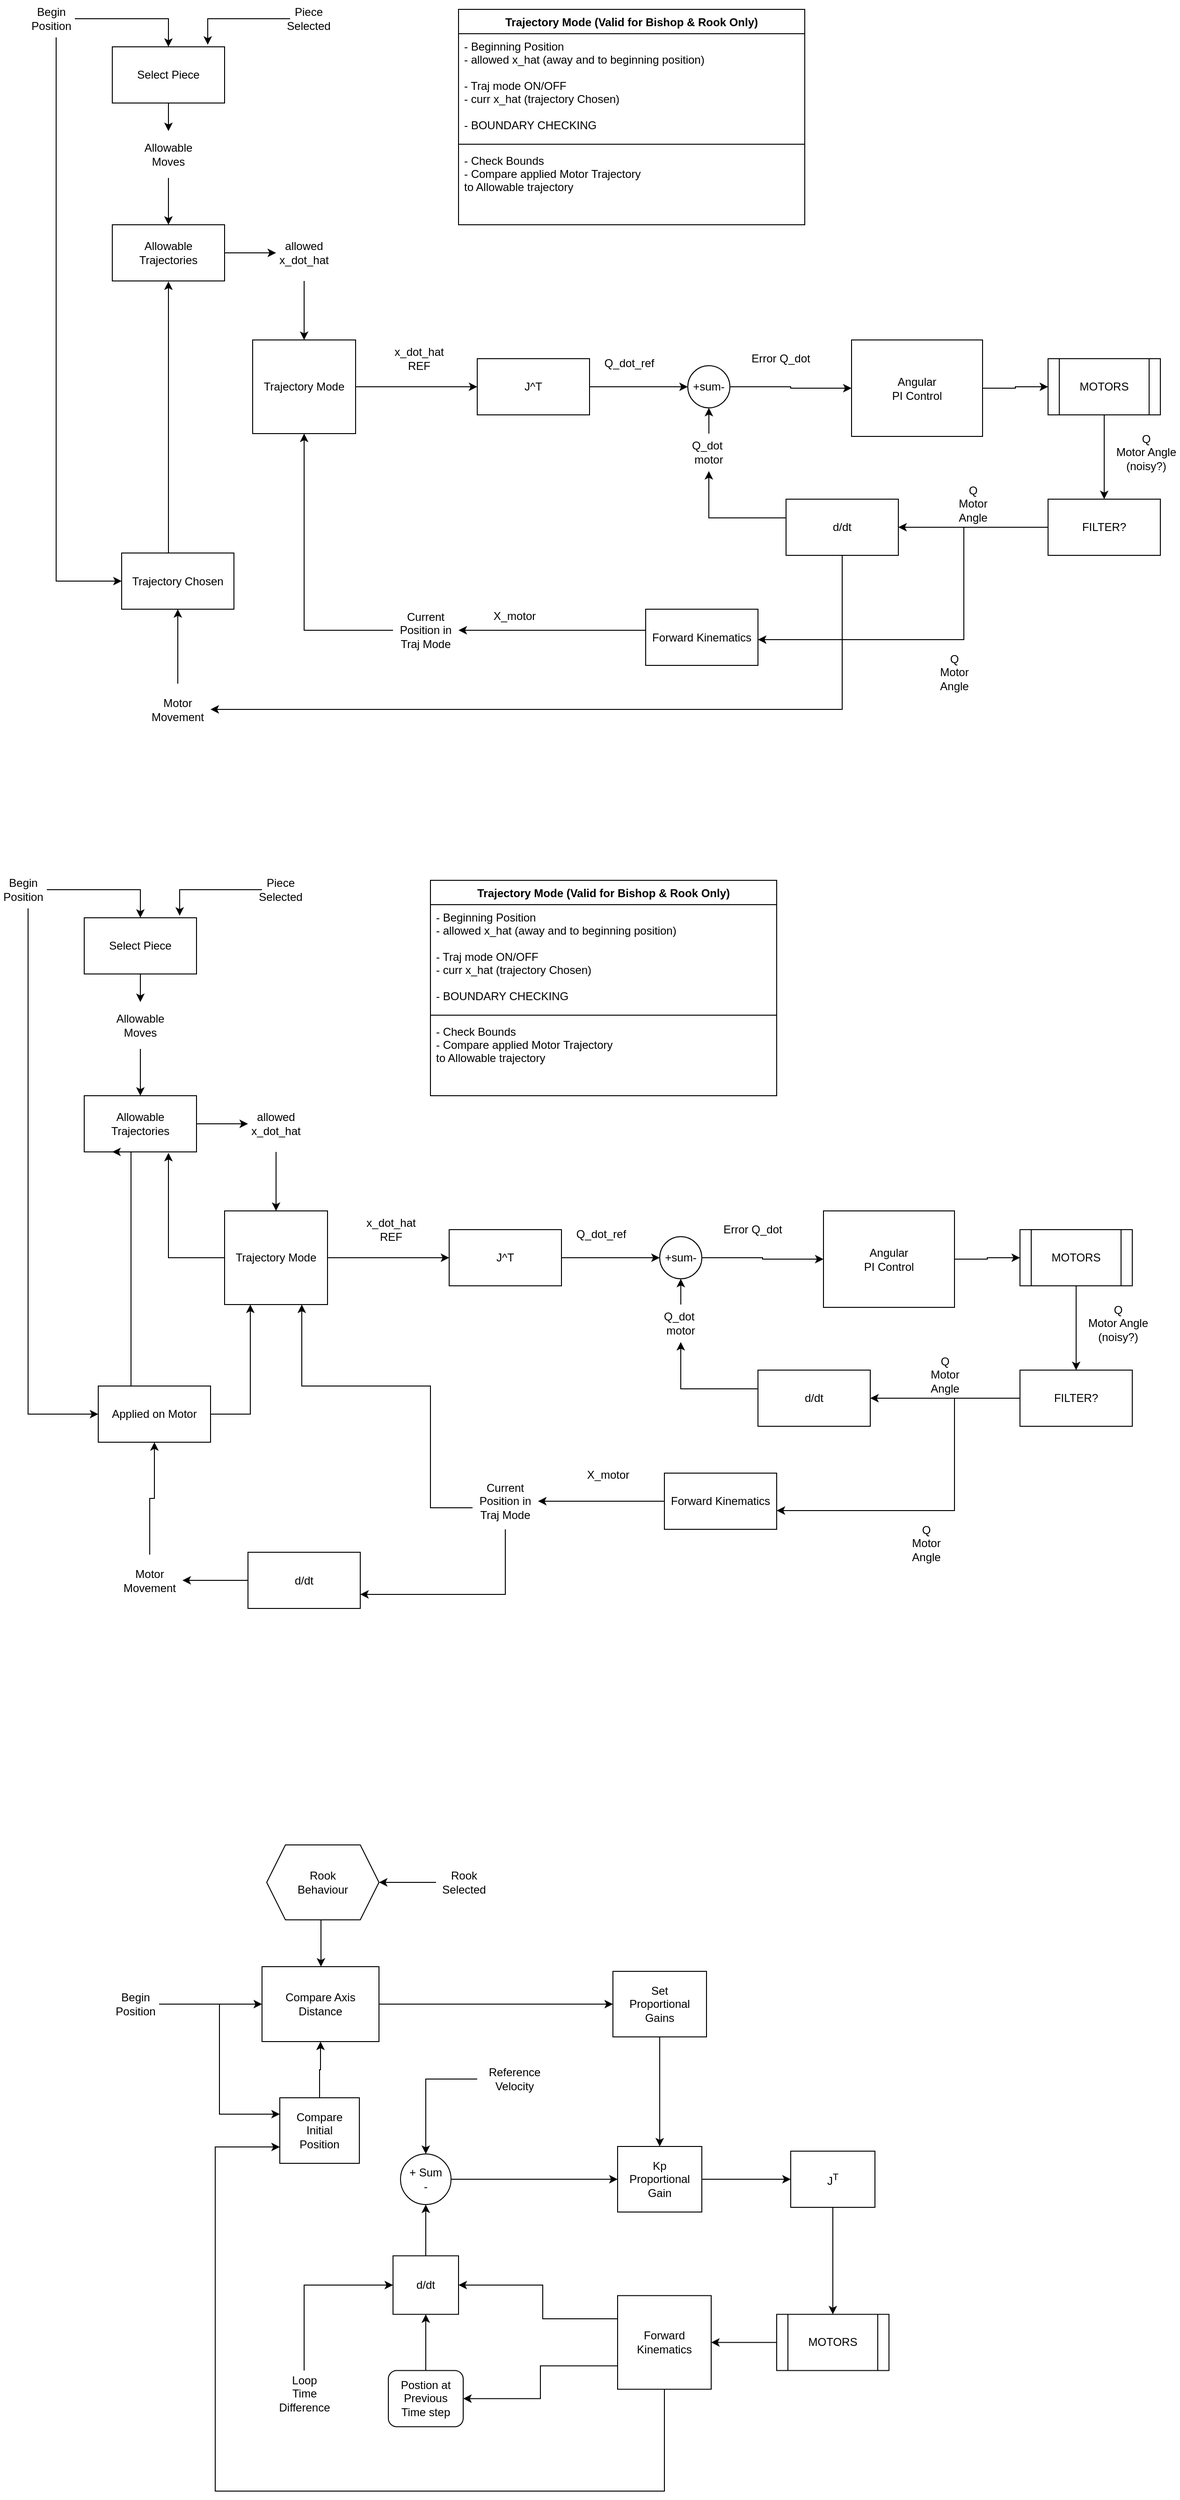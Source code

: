 <mxfile version="14.7.1" type="github">
  <diagram id="no_zvn_jt7BNAMizP92p" name="Page-1">
    <mxGraphModel dx="1588" dy="944" grid="1" gridSize="10" guides="1" tooltips="1" connect="1" arrows="1" fold="1" page="1" pageScale="1" pageWidth="827" pageHeight="1169" math="0" shadow="0">
      <root>
        <mxCell id="0" />
        <mxCell id="1" parent="0" />
        <mxCell id="gTRop01zv4GmD_jJxqDv-25" value="" style="edgeStyle=orthogonalEdgeStyle;rounded=0;orthogonalLoop=1;jettySize=auto;html=1;" parent="1" source="gTRop01zv4GmD_jJxqDv-1" target="gTRop01zv4GmD_jJxqDv-9" edge="1">
          <mxGeometry relative="1" as="geometry" />
        </mxCell>
        <mxCell id="gTRop01zv4GmD_jJxqDv-1" value="Select Piece" style="rounded=0;whiteSpace=wrap;html=1;" parent="1" vertex="1">
          <mxGeometry x="150" y="110" width="120" height="60" as="geometry" />
        </mxCell>
        <mxCell id="gTRop01zv4GmD_jJxqDv-3" value="" style="edgeStyle=orthogonalEdgeStyle;rounded=0;orthogonalLoop=1;jettySize=auto;html=1;" parent="1" source="gTRop01zv4GmD_jJxqDv-2" target="gTRop01zv4GmD_jJxqDv-1" edge="1">
          <mxGeometry relative="1" as="geometry" />
        </mxCell>
        <mxCell id="gTRop01zv4GmD_jJxqDv-81" value="" style="edgeStyle=orthogonalEdgeStyle;rounded=0;orthogonalLoop=1;jettySize=auto;html=1;entryX=0;entryY=0.5;entryDx=0;entryDy=0;" parent="1" source="gTRop01zv4GmD_jJxqDv-2" target="gTRop01zv4GmD_jJxqDv-33" edge="1">
          <mxGeometry relative="1" as="geometry">
            <mxPoint x="85" y="200" as="targetPoint" />
            <Array as="points">
              <mxPoint x="90" y="680" />
            </Array>
          </mxGeometry>
        </mxCell>
        <mxCell id="gTRop01zv4GmD_jJxqDv-2" value="Begin&lt;br&gt;Position" style="text;html=1;strokeColor=none;fillColor=none;align=center;verticalAlign=middle;whiteSpace=wrap;rounded=0;" parent="1" vertex="1">
          <mxGeometry x="60" y="60" width="50" height="40" as="geometry" />
        </mxCell>
        <mxCell id="gTRop01zv4GmD_jJxqDv-6" value="" style="edgeStyle=orthogonalEdgeStyle;rounded=0;orthogonalLoop=1;jettySize=auto;html=1;entryX=0.85;entryY=-0.037;entryDx=0;entryDy=0;entryPerimeter=0;" parent="1" source="gTRop01zv4GmD_jJxqDv-4" target="gTRop01zv4GmD_jJxqDv-1" edge="1">
          <mxGeometry relative="1" as="geometry">
            <mxPoint x="330" y="100" as="targetPoint" />
          </mxGeometry>
        </mxCell>
        <mxCell id="gTRop01zv4GmD_jJxqDv-4" value="Piece Selected" style="text;html=1;strokeColor=none;fillColor=none;align=center;verticalAlign=middle;whiteSpace=wrap;rounded=0;" parent="1" vertex="1">
          <mxGeometry x="340" y="70" width="40" height="20" as="geometry" />
        </mxCell>
        <mxCell id="gTRop01zv4GmD_jJxqDv-26" value="" style="edgeStyle=orthogonalEdgeStyle;rounded=0;orthogonalLoop=1;jettySize=auto;html=1;" parent="1" source="gTRop01zv4GmD_jJxqDv-9" target="gTRop01zv4GmD_jJxqDv-16" edge="1">
          <mxGeometry relative="1" as="geometry" />
        </mxCell>
        <mxCell id="gTRop01zv4GmD_jJxqDv-9" value="Allowable Moves" style="text;html=1;strokeColor=none;fillColor=none;align=center;verticalAlign=middle;whiteSpace=wrap;rounded=0;" parent="1" vertex="1">
          <mxGeometry x="180" y="200" width="60" height="50" as="geometry" />
        </mxCell>
        <mxCell id="gTRop01zv4GmD_jJxqDv-77" value="" style="edgeStyle=orthogonalEdgeStyle;rounded=0;orthogonalLoop=1;jettySize=auto;html=1;" parent="1" source="gTRop01zv4GmD_jJxqDv-16" target="gTRop01zv4GmD_jJxqDv-31" edge="1">
          <mxGeometry relative="1" as="geometry" />
        </mxCell>
        <mxCell id="gTRop01zv4GmD_jJxqDv-16" value="Allowable&lt;br&gt;Trajectories" style="rounded=0;whiteSpace=wrap;html=1;" parent="1" vertex="1">
          <mxGeometry x="150" y="300" width="120" height="60" as="geometry" />
        </mxCell>
        <mxCell id="gTRop01zv4GmD_jJxqDv-48" value="" style="edgeStyle=orthogonalEdgeStyle;rounded=0;orthogonalLoop=1;jettySize=auto;html=1;entryX=0;entryY=0.5;entryDx=0;entryDy=0;" parent="1" source="gTRop01zv4GmD_jJxqDv-20" target="gTRop01zv4GmD_jJxqDv-55" edge="1">
          <mxGeometry relative="1" as="geometry">
            <mxPoint x="760" y="473" as="targetPoint" />
          </mxGeometry>
        </mxCell>
        <mxCell id="gTRop01zv4GmD_jJxqDv-20" value="J^T" style="rounded=0;whiteSpace=wrap;html=1;" parent="1" vertex="1">
          <mxGeometry x="540" y="443" width="120" height="60" as="geometry" />
        </mxCell>
        <mxCell id="gTRop01zv4GmD_jJxqDv-45" value="" style="edgeStyle=orthogonalEdgeStyle;rounded=0;orthogonalLoop=1;jettySize=auto;html=1;" parent="1" source="gTRop01zv4GmD_jJxqDv-22" target="gTRop01zv4GmD_jJxqDv-20" edge="1">
          <mxGeometry relative="1" as="geometry" />
        </mxCell>
        <mxCell id="gTRop01zv4GmD_jJxqDv-22" value="Trajectory Mode" style="rounded=0;whiteSpace=wrap;html=1;" parent="1" vertex="1">
          <mxGeometry x="300" y="423" width="110" height="100" as="geometry" />
        </mxCell>
        <mxCell id="gTRop01zv4GmD_jJxqDv-78" value="" style="edgeStyle=orthogonalEdgeStyle;rounded=0;orthogonalLoop=1;jettySize=auto;html=1;entryX=0.5;entryY=0;entryDx=0;entryDy=0;" parent="1" source="gTRop01zv4GmD_jJxqDv-31" target="gTRop01zv4GmD_jJxqDv-22" edge="1">
          <mxGeometry relative="1" as="geometry">
            <mxPoint x="350" y="410" as="targetPoint" />
          </mxGeometry>
        </mxCell>
        <mxCell id="gTRop01zv4GmD_jJxqDv-31" value="allowed&lt;br&gt;x_dot_hat" style="text;html=1;strokeColor=none;fillColor=none;align=center;verticalAlign=middle;whiteSpace=wrap;rounded=0;" parent="1" vertex="1">
          <mxGeometry x="325" y="300" width="60" height="60" as="geometry" />
        </mxCell>
        <mxCell id="gTRop01zv4GmD_jJxqDv-79" value="" style="edgeStyle=orthogonalEdgeStyle;rounded=0;orthogonalLoop=1;jettySize=auto;html=1;entryX=0.25;entryY=1;entryDx=0;entryDy=0;" parent="1" source="gTRop01zv4GmD_jJxqDv-33" edge="1">
          <mxGeometry relative="1" as="geometry">
            <mxPoint x="210" y="360.5" as="targetPoint" />
            <Array as="points">
              <mxPoint x="210" y="470.5" />
              <mxPoint x="210" y="470.5" />
            </Array>
          </mxGeometry>
        </mxCell>
        <mxCell id="gTRop01zv4GmD_jJxqDv-33" value="Trajectory Chosen" style="rounded=0;whiteSpace=wrap;html=1;" parent="1" vertex="1">
          <mxGeometry x="160" y="650.5" width="120" height="60" as="geometry" />
        </mxCell>
        <mxCell id="gTRop01zv4GmD_jJxqDv-83" value="" style="edgeStyle=orthogonalEdgeStyle;rounded=0;orthogonalLoop=1;jettySize=auto;html=1;" parent="1" source="gTRop01zv4GmD_jJxqDv-34" target="gTRop01zv4GmD_jJxqDv-33" edge="1">
          <mxGeometry relative="1" as="geometry" />
        </mxCell>
        <mxCell id="gTRop01zv4GmD_jJxqDv-34" value="Motor Movement" style="text;html=1;strokeColor=none;fillColor=none;align=center;verticalAlign=middle;whiteSpace=wrap;rounded=0;" parent="1" vertex="1">
          <mxGeometry x="185" y="790" width="70" height="55" as="geometry" />
        </mxCell>
        <mxCell id="VHoZAzU2RzgKH1muCBWd-2" value="" style="edgeStyle=orthogonalEdgeStyle;rounded=0;orthogonalLoop=1;jettySize=auto;html=1;entryX=0.5;entryY=1;entryDx=0;entryDy=0;" parent="1" source="gTRop01zv4GmD_jJxqDv-42" target="gTRop01zv4GmD_jJxqDv-22" edge="1">
          <mxGeometry relative="1" as="geometry">
            <mxPoint x="335" y="673" as="targetPoint" />
          </mxGeometry>
        </mxCell>
        <mxCell id="gTRop01zv4GmD_jJxqDv-42" value="Current&lt;br&gt;Position in Traj Mode" style="text;html=1;strokeColor=none;fillColor=none;align=center;verticalAlign=middle;whiteSpace=wrap;rounded=0;" parent="1" vertex="1">
          <mxGeometry x="450" y="703" width="70" height="60" as="geometry" />
        </mxCell>
        <mxCell id="gTRop01zv4GmD_jJxqDv-46" value="x_dot_hat &lt;br&gt;REF" style="text;html=1;strokeColor=none;fillColor=none;align=center;verticalAlign=middle;whiteSpace=wrap;rounded=0;" parent="1" vertex="1">
          <mxGeometry x="450" y="423" width="56" height="40" as="geometry" />
        </mxCell>
        <mxCell id="gTRop01zv4GmD_jJxqDv-50" value="" style="edgeStyle=orthogonalEdgeStyle;rounded=0;orthogonalLoop=1;jettySize=auto;html=1;entryX=0.5;entryY=1;entryDx=0;entryDy=0;" parent="1" source="gTRop01zv4GmD_jJxqDv-49" target="gTRop01zv4GmD_jJxqDv-55" edge="1">
          <mxGeometry relative="1" as="geometry">
            <mxPoint x="790" y="473" as="targetPoint" />
          </mxGeometry>
        </mxCell>
        <mxCell id="gTRop01zv4GmD_jJxqDv-49" value="Q_dot&amp;nbsp;&lt;br&gt;motor" style="text;html=1;strokeColor=none;fillColor=none;align=center;verticalAlign=middle;whiteSpace=wrap;rounded=0;" parent="1" vertex="1">
          <mxGeometry x="761.25" y="523" width="52.5" height="40" as="geometry" />
        </mxCell>
        <mxCell id="gTRop01zv4GmD_jJxqDv-51" value="Q_dot_ref" style="text;html=1;strokeColor=none;fillColor=none;align=center;verticalAlign=middle;whiteSpace=wrap;rounded=0;" parent="1" vertex="1">
          <mxGeometry x="665" y="438" width="75" height="20" as="geometry" />
        </mxCell>
        <mxCell id="gTRop01zv4GmD_jJxqDv-57" value="" style="edgeStyle=orthogonalEdgeStyle;rounded=0;orthogonalLoop=1;jettySize=auto;html=1;" parent="1" source="gTRop01zv4GmD_jJxqDv-55" target="gTRop01zv4GmD_jJxqDv-56" edge="1">
          <mxGeometry relative="1" as="geometry" />
        </mxCell>
        <mxCell id="gTRop01zv4GmD_jJxqDv-55" value="&lt;span&gt;+sum-&lt;/span&gt;" style="ellipse;whiteSpace=wrap;html=1;aspect=fixed;" parent="1" vertex="1">
          <mxGeometry x="765" y="450.5" width="45" height="45" as="geometry" />
        </mxCell>
        <mxCell id="gTRop01zv4GmD_jJxqDv-59" value="" style="edgeStyle=orthogonalEdgeStyle;rounded=0;orthogonalLoop=1;jettySize=auto;html=1;" parent="1" source="gTRop01zv4GmD_jJxqDv-56" target="gTRop01zv4GmD_jJxqDv-58" edge="1">
          <mxGeometry relative="1" as="geometry" />
        </mxCell>
        <mxCell id="gTRop01zv4GmD_jJxqDv-56" value="Angular&lt;br&gt;PI Control" style="rounded=0;whiteSpace=wrap;html=1;" parent="1" vertex="1">
          <mxGeometry x="940" y="423" width="140" height="103" as="geometry" />
        </mxCell>
        <mxCell id="gTRop01zv4GmD_jJxqDv-61" value="" style="edgeStyle=orthogonalEdgeStyle;rounded=0;orthogonalLoop=1;jettySize=auto;html=1;" parent="1" source="gTRop01zv4GmD_jJxqDv-58" target="gTRop01zv4GmD_jJxqDv-60" edge="1">
          <mxGeometry relative="1" as="geometry" />
        </mxCell>
        <mxCell id="gTRop01zv4GmD_jJxqDv-58" value="MOTORS" style="shape=process;whiteSpace=wrap;html=1;backgroundOutline=1;" parent="1" vertex="1">
          <mxGeometry x="1150" y="443" width="120" height="60" as="geometry" />
        </mxCell>
        <mxCell id="gTRop01zv4GmD_jJxqDv-63" value="" style="edgeStyle=orthogonalEdgeStyle;rounded=0;orthogonalLoop=1;jettySize=auto;html=1;" parent="1" source="gTRop01zv4GmD_jJxqDv-60" target="gTRop01zv4GmD_jJxqDv-62" edge="1">
          <mxGeometry relative="1" as="geometry" />
        </mxCell>
        <mxCell id="gTRop01zv4GmD_jJxqDv-69" value="" style="edgeStyle=orthogonalEdgeStyle;rounded=0;orthogonalLoop=1;jettySize=auto;html=1;" parent="1" source="gTRop01zv4GmD_jJxqDv-60" target="gTRop01zv4GmD_jJxqDv-68" edge="1">
          <mxGeometry relative="1" as="geometry">
            <Array as="points">
              <mxPoint x="1060" y="623" />
              <mxPoint x="1060" y="743" />
            </Array>
          </mxGeometry>
        </mxCell>
        <mxCell id="gTRop01zv4GmD_jJxqDv-60" value="FILTER?" style="whiteSpace=wrap;html=1;" parent="1" vertex="1">
          <mxGeometry x="1150" y="593" width="120" height="60" as="geometry" />
        </mxCell>
        <mxCell id="gTRop01zv4GmD_jJxqDv-64" value="" style="edgeStyle=orthogonalEdgeStyle;rounded=0;orthogonalLoop=1;jettySize=auto;html=1;entryX=0.5;entryY=1;entryDx=0;entryDy=0;" parent="1" source="gTRop01zv4GmD_jJxqDv-62" target="gTRop01zv4GmD_jJxqDv-49" edge="1">
          <mxGeometry relative="1" as="geometry">
            <mxPoint x="788" y="583" as="targetPoint" />
            <Array as="points">
              <mxPoint x="787" y="613" />
            </Array>
          </mxGeometry>
        </mxCell>
        <mxCell id="gTRop01zv4GmD_jJxqDv-85" value="" style="edgeStyle=orthogonalEdgeStyle;rounded=0;orthogonalLoop=1;jettySize=auto;html=1;entryX=1;entryY=0.5;entryDx=0;entryDy=0;" parent="1" source="gTRop01zv4GmD_jJxqDv-62" target="gTRop01zv4GmD_jJxqDv-34" edge="1">
          <mxGeometry relative="1" as="geometry">
            <mxPoint x="940" y="730" as="targetPoint" />
            <Array as="points">
              <mxPoint x="930" y="818" />
            </Array>
          </mxGeometry>
        </mxCell>
        <mxCell id="gTRop01zv4GmD_jJxqDv-62" value="d/dt" style="whiteSpace=wrap;html=1;" parent="1" vertex="1">
          <mxGeometry x="870" y="593" width="120" height="60" as="geometry" />
        </mxCell>
        <mxCell id="gTRop01zv4GmD_jJxqDv-65" value="Q&lt;br&gt;Motor Angle&lt;br&gt;(noisy?)" style="text;html=1;strokeColor=none;fillColor=none;align=center;verticalAlign=middle;whiteSpace=wrap;rounded=0;" parent="1" vertex="1">
          <mxGeometry x="1220" y="513" width="70" height="60" as="geometry" />
        </mxCell>
        <mxCell id="gTRop01zv4GmD_jJxqDv-66" value="Q&lt;br&gt;Motor Angle" style="text;html=1;strokeColor=none;fillColor=none;align=center;verticalAlign=middle;whiteSpace=wrap;rounded=0;" parent="1" vertex="1">
          <mxGeometry x="1050" y="573" width="40" height="50" as="geometry" />
        </mxCell>
        <mxCell id="gTRop01zv4GmD_jJxqDv-67" value="Q&lt;br&gt;Motor Angle" style="text;html=1;strokeColor=none;fillColor=none;align=center;verticalAlign=middle;whiteSpace=wrap;rounded=0;" parent="1" vertex="1">
          <mxGeometry x="1030" y="753" width="40" height="50" as="geometry" />
        </mxCell>
        <mxCell id="gTRop01zv4GmD_jJxqDv-71" value="" style="edgeStyle=orthogonalEdgeStyle;rounded=0;orthogonalLoop=1;jettySize=auto;html=1;entryX=1;entryY=0.5;entryDx=0;entryDy=0;" parent="1" source="gTRop01zv4GmD_jJxqDv-68" target="gTRop01zv4GmD_jJxqDv-42" edge="1">
          <mxGeometry relative="1" as="geometry">
            <mxPoint x="490" y="673" as="targetPoint" />
            <Array as="points">
              <mxPoint x="520" y="733" />
            </Array>
          </mxGeometry>
        </mxCell>
        <mxCell id="gTRop01zv4GmD_jJxqDv-68" value="Forward Kinematics" style="whiteSpace=wrap;html=1;" parent="1" vertex="1">
          <mxGeometry x="720" y="710.5" width="120" height="60" as="geometry" />
        </mxCell>
        <mxCell id="gTRop01zv4GmD_jJxqDv-86" value="X_motor" style="text;html=1;strokeColor=none;fillColor=none;align=center;verticalAlign=middle;whiteSpace=wrap;rounded=0;" parent="1" vertex="1">
          <mxGeometry x="540" y="693" width="80" height="50" as="geometry" />
        </mxCell>
        <mxCell id="gTRop01zv4GmD_jJxqDv-88" value="Error Q_dot" style="text;html=1;strokeColor=none;fillColor=none;align=center;verticalAlign=middle;whiteSpace=wrap;rounded=0;" parent="1" vertex="1">
          <mxGeometry x="827" y="433" width="75" height="20" as="geometry" />
        </mxCell>
        <mxCell id="gTRop01zv4GmD_jJxqDv-91" value="Trajectory Mode (Valid for Bishop &amp; Rook Only)" style="swimlane;fontStyle=1;align=center;verticalAlign=top;childLayout=stackLayout;horizontal=1;startSize=26;horizontalStack=0;resizeParent=1;resizeParentMax=0;resizeLast=0;collapsible=1;marginBottom=0;" parent="1" vertex="1">
          <mxGeometry x="520" y="70" width="370" height="230" as="geometry" />
        </mxCell>
        <mxCell id="gTRop01zv4GmD_jJxqDv-92" value="- Beginning Position&#xa;- allowed x_hat (away and to beginning position)&#xa;&#xa;- Traj mode ON/OFF&#xa;- curr x_hat (trajectory Chosen)&#xa;&#xa;- BOUNDARY CHECKING&#xa;&#xa;" style="text;strokeColor=none;fillColor=none;align=left;verticalAlign=top;spacingLeft=4;spacingRight=4;overflow=hidden;rotatable=0;points=[[0,0.5],[1,0.5]];portConstraint=eastwest;" parent="gTRop01zv4GmD_jJxqDv-91" vertex="1">
          <mxGeometry y="26" width="370" height="114" as="geometry" />
        </mxCell>
        <mxCell id="gTRop01zv4GmD_jJxqDv-93" value="" style="line;strokeWidth=1;fillColor=none;align=left;verticalAlign=middle;spacingTop=-1;spacingLeft=3;spacingRight=3;rotatable=0;labelPosition=right;points=[];portConstraint=eastwest;" parent="gTRop01zv4GmD_jJxqDv-91" vertex="1">
          <mxGeometry y="140" width="370" height="8" as="geometry" />
        </mxCell>
        <mxCell id="gTRop01zv4GmD_jJxqDv-94" value="- Check Bounds&#xa;- Compare applied Motor Trajectory &#xa;to Allowable trajectory" style="text;strokeColor=none;fillColor=none;align=left;verticalAlign=top;spacingLeft=4;spacingRight=4;overflow=hidden;rotatable=0;points=[[0,0.5],[1,0.5]];portConstraint=eastwest;" parent="gTRop01zv4GmD_jJxqDv-91" vertex="1">
          <mxGeometry y="148" width="370" height="82" as="geometry" />
        </mxCell>
        <mxCell id="VHoZAzU2RzgKH1muCBWd-4" value="" style="edgeStyle=orthogonalEdgeStyle;rounded=0;orthogonalLoop=1;jettySize=auto;html=1;" parent="1" source="VHoZAzU2RzgKH1muCBWd-5" target="VHoZAzU2RzgKH1muCBWd-12" edge="1">
          <mxGeometry relative="1" as="geometry" />
        </mxCell>
        <mxCell id="VHoZAzU2RzgKH1muCBWd-5" value="Select Piece" style="rounded=0;whiteSpace=wrap;html=1;" parent="1" vertex="1">
          <mxGeometry x="120" y="1040" width="120" height="60" as="geometry" />
        </mxCell>
        <mxCell id="VHoZAzU2RzgKH1muCBWd-6" value="" style="edgeStyle=orthogonalEdgeStyle;rounded=0;orthogonalLoop=1;jettySize=auto;html=1;" parent="1" source="VHoZAzU2RzgKH1muCBWd-8" target="VHoZAzU2RzgKH1muCBWd-5" edge="1">
          <mxGeometry relative="1" as="geometry" />
        </mxCell>
        <mxCell id="VHoZAzU2RzgKH1muCBWd-7" value="" style="edgeStyle=orthogonalEdgeStyle;rounded=0;orthogonalLoop=1;jettySize=auto;html=1;entryX=0;entryY=0.5;entryDx=0;entryDy=0;" parent="1" source="VHoZAzU2RzgKH1muCBWd-8" target="VHoZAzU2RzgKH1muCBWd-22" edge="1">
          <mxGeometry relative="1" as="geometry">
            <mxPoint x="55" y="1130" as="targetPoint" />
            <Array as="points">
              <mxPoint x="60" y="1570" />
            </Array>
          </mxGeometry>
        </mxCell>
        <mxCell id="VHoZAzU2RzgKH1muCBWd-8" value="Begin&lt;br&gt;Position" style="text;html=1;strokeColor=none;fillColor=none;align=center;verticalAlign=middle;whiteSpace=wrap;rounded=0;" parent="1" vertex="1">
          <mxGeometry x="30" y="990" width="50" height="40" as="geometry" />
        </mxCell>
        <mxCell id="VHoZAzU2RzgKH1muCBWd-9" value="" style="edgeStyle=orthogonalEdgeStyle;rounded=0;orthogonalLoop=1;jettySize=auto;html=1;entryX=0.85;entryY=-0.037;entryDx=0;entryDy=0;entryPerimeter=0;" parent="1" source="VHoZAzU2RzgKH1muCBWd-10" target="VHoZAzU2RzgKH1muCBWd-5" edge="1">
          <mxGeometry relative="1" as="geometry">
            <mxPoint x="300" y="1030" as="targetPoint" />
          </mxGeometry>
        </mxCell>
        <mxCell id="VHoZAzU2RzgKH1muCBWd-10" value="Piece Selected" style="text;html=1;strokeColor=none;fillColor=none;align=center;verticalAlign=middle;whiteSpace=wrap;rounded=0;" parent="1" vertex="1">
          <mxGeometry x="310" y="1000" width="40" height="20" as="geometry" />
        </mxCell>
        <mxCell id="VHoZAzU2RzgKH1muCBWd-11" value="" style="edgeStyle=orthogonalEdgeStyle;rounded=0;orthogonalLoop=1;jettySize=auto;html=1;" parent="1" source="VHoZAzU2RzgKH1muCBWd-12" target="VHoZAzU2RzgKH1muCBWd-14" edge="1">
          <mxGeometry relative="1" as="geometry" />
        </mxCell>
        <mxCell id="VHoZAzU2RzgKH1muCBWd-12" value="Allowable Moves" style="text;html=1;strokeColor=none;fillColor=none;align=center;verticalAlign=middle;whiteSpace=wrap;rounded=0;" parent="1" vertex="1">
          <mxGeometry x="150" y="1130" width="60" height="50" as="geometry" />
        </mxCell>
        <mxCell id="VHoZAzU2RzgKH1muCBWd-13" value="" style="edgeStyle=orthogonalEdgeStyle;rounded=0;orthogonalLoop=1;jettySize=auto;html=1;" parent="1" source="VHoZAzU2RzgKH1muCBWd-14" target="VHoZAzU2RzgKH1muCBWd-20" edge="1">
          <mxGeometry relative="1" as="geometry" />
        </mxCell>
        <mxCell id="VHoZAzU2RzgKH1muCBWd-14" value="Allowable&lt;br&gt;Trajectories" style="rounded=0;whiteSpace=wrap;html=1;" parent="1" vertex="1">
          <mxGeometry x="120" y="1230" width="120" height="60" as="geometry" />
        </mxCell>
        <mxCell id="VHoZAzU2RzgKH1muCBWd-15" value="" style="edgeStyle=orthogonalEdgeStyle;rounded=0;orthogonalLoop=1;jettySize=auto;html=1;entryX=0;entryY=0.5;entryDx=0;entryDy=0;" parent="1" source="VHoZAzU2RzgKH1muCBWd-16" target="VHoZAzU2RzgKH1muCBWd-32" edge="1">
          <mxGeometry relative="1" as="geometry">
            <mxPoint x="730" y="1403" as="targetPoint" />
          </mxGeometry>
        </mxCell>
        <mxCell id="VHoZAzU2RzgKH1muCBWd-16" value="J^T" style="rounded=0;whiteSpace=wrap;html=1;" parent="1" vertex="1">
          <mxGeometry x="510" y="1373" width="120" height="60" as="geometry" />
        </mxCell>
        <mxCell id="VHoZAzU2RzgKH1muCBWd-17" value="" style="edgeStyle=orthogonalEdgeStyle;rounded=0;orthogonalLoop=1;jettySize=auto;html=1;" parent="1" source="VHoZAzU2RzgKH1muCBWd-18" target="VHoZAzU2RzgKH1muCBWd-16" edge="1">
          <mxGeometry relative="1" as="geometry" />
        </mxCell>
        <mxCell id="VHoZAzU2RzgKH1muCBWd-18" value="Trajectory Mode" style="rounded=0;whiteSpace=wrap;html=1;" parent="1" vertex="1">
          <mxGeometry x="270" y="1353" width="110" height="100" as="geometry" />
        </mxCell>
        <mxCell id="VHoZAzU2RzgKH1muCBWd-19" value="" style="edgeStyle=orthogonalEdgeStyle;rounded=0;orthogonalLoop=1;jettySize=auto;html=1;entryX=0.5;entryY=0;entryDx=0;entryDy=0;" parent="1" source="VHoZAzU2RzgKH1muCBWd-20" target="VHoZAzU2RzgKH1muCBWd-18" edge="1">
          <mxGeometry relative="1" as="geometry">
            <mxPoint x="320" y="1340" as="targetPoint" />
          </mxGeometry>
        </mxCell>
        <mxCell id="VHoZAzU2RzgKH1muCBWd-20" value="allowed&lt;br&gt;x_dot_hat" style="text;html=1;strokeColor=none;fillColor=none;align=center;verticalAlign=middle;whiteSpace=wrap;rounded=0;" parent="1" vertex="1">
          <mxGeometry x="295" y="1230" width="60" height="60" as="geometry" />
        </mxCell>
        <mxCell id="VHoZAzU2RzgKH1muCBWd-21" value="" style="edgeStyle=orthogonalEdgeStyle;rounded=0;orthogonalLoop=1;jettySize=auto;html=1;exitX=0;exitY=0.5;exitDx=0;exitDy=0;" parent="1" source="VHoZAzU2RzgKH1muCBWd-18" edge="1">
          <mxGeometry relative="1" as="geometry">
            <mxPoint x="210" y="1291" as="targetPoint" />
            <Array as="points">
              <mxPoint x="210" y="1403" />
            </Array>
          </mxGeometry>
        </mxCell>
        <mxCell id="VHoZAzU2RzgKH1muCBWd-59" value="" style="edgeStyle=orthogonalEdgeStyle;rounded=0;orthogonalLoop=1;jettySize=auto;html=1;entryX=0.25;entryY=1;entryDx=0;entryDy=0;" parent="1" source="VHoZAzU2RzgKH1muCBWd-22" target="VHoZAzU2RzgKH1muCBWd-18" edge="1">
          <mxGeometry relative="1" as="geometry">
            <mxPoint x="390" y="1610.5" as="targetPoint" />
          </mxGeometry>
        </mxCell>
        <mxCell id="VHoZAzU2RzgKH1muCBWd-61" value="" style="edgeStyle=orthogonalEdgeStyle;rounded=0;orthogonalLoop=1;jettySize=auto;html=1;entryX=0.25;entryY=1;entryDx=0;entryDy=0;" parent="1" source="VHoZAzU2RzgKH1muCBWd-22" target="VHoZAzU2RzgKH1muCBWd-14" edge="1">
          <mxGeometry relative="1" as="geometry">
            <mxPoint x="180" y="1420" as="targetPoint" />
            <Array as="points">
              <mxPoint x="170" y="1290" />
            </Array>
          </mxGeometry>
        </mxCell>
        <mxCell id="VHoZAzU2RzgKH1muCBWd-22" value="Applied on Motor" style="rounded=0;whiteSpace=wrap;html=1;" parent="1" vertex="1">
          <mxGeometry x="135" y="1540" width="120" height="60" as="geometry" />
        </mxCell>
        <mxCell id="VHoZAzU2RzgKH1muCBWd-23" value="" style="edgeStyle=orthogonalEdgeStyle;rounded=0;orthogonalLoop=1;jettySize=auto;html=1;" parent="1" source="VHoZAzU2RzgKH1muCBWd-24" target="VHoZAzU2RzgKH1muCBWd-22" edge="1">
          <mxGeometry relative="1" as="geometry">
            <Array as="points">
              <mxPoint x="190" y="1660" />
              <mxPoint x="195" y="1660" />
            </Array>
          </mxGeometry>
        </mxCell>
        <mxCell id="VHoZAzU2RzgKH1muCBWd-24" value="Motor Movement" style="text;html=1;strokeColor=none;fillColor=none;align=center;verticalAlign=middle;whiteSpace=wrap;rounded=0;" parent="1" vertex="1">
          <mxGeometry x="155" y="1720" width="70" height="55" as="geometry" />
        </mxCell>
        <mxCell id="VHoZAzU2RzgKH1muCBWd-25" value="" style="edgeStyle=orthogonalEdgeStyle;rounded=0;orthogonalLoop=1;jettySize=auto;html=1;entryX=0.75;entryY=1;entryDx=0;entryDy=0;" parent="1" source="VHoZAzU2RzgKH1muCBWd-26" target="VHoZAzU2RzgKH1muCBWd-18" edge="1">
          <mxGeometry relative="1" as="geometry">
            <mxPoint x="305" y="1603" as="targetPoint" />
            <Array as="points">
              <mxPoint x="490" y="1670" />
              <mxPoint x="490" y="1540" />
              <mxPoint x="353" y="1540" />
            </Array>
          </mxGeometry>
        </mxCell>
        <mxCell id="VHoZAzU2RzgKH1muCBWd-57" value="" style="edgeStyle=orthogonalEdgeStyle;rounded=0;orthogonalLoop=1;jettySize=auto;html=1;entryX=1;entryY=0.75;entryDx=0;entryDy=0;" parent="1" source="VHoZAzU2RzgKH1muCBWd-26" target="VHoZAzU2RzgKH1muCBWd-54" edge="1">
          <mxGeometry relative="1" as="geometry">
            <mxPoint x="615" y="1810" as="targetPoint" />
            <Array as="points">
              <mxPoint x="570" y="1763" />
            </Array>
          </mxGeometry>
        </mxCell>
        <mxCell id="VHoZAzU2RzgKH1muCBWd-26" value="Current&lt;br&gt;Position in Traj Mode" style="text;html=1;strokeColor=none;fillColor=none;align=center;verticalAlign=middle;whiteSpace=wrap;rounded=0;" parent="1" vertex="1">
          <mxGeometry x="535" y="1633" width="70" height="60" as="geometry" />
        </mxCell>
        <mxCell id="VHoZAzU2RzgKH1muCBWd-27" value="x_dot_hat &lt;br&gt;REF" style="text;html=1;strokeColor=none;fillColor=none;align=center;verticalAlign=middle;whiteSpace=wrap;rounded=0;" parent="1" vertex="1">
          <mxGeometry x="420" y="1353" width="56" height="40" as="geometry" />
        </mxCell>
        <mxCell id="VHoZAzU2RzgKH1muCBWd-28" value="" style="edgeStyle=orthogonalEdgeStyle;rounded=0;orthogonalLoop=1;jettySize=auto;html=1;entryX=0.5;entryY=1;entryDx=0;entryDy=0;" parent="1" source="VHoZAzU2RzgKH1muCBWd-29" target="VHoZAzU2RzgKH1muCBWd-32" edge="1">
          <mxGeometry relative="1" as="geometry">
            <mxPoint x="760" y="1403" as="targetPoint" />
          </mxGeometry>
        </mxCell>
        <mxCell id="VHoZAzU2RzgKH1muCBWd-29" value="Q_dot&amp;nbsp;&lt;br&gt;motor" style="text;html=1;strokeColor=none;fillColor=none;align=center;verticalAlign=middle;whiteSpace=wrap;rounded=0;" parent="1" vertex="1">
          <mxGeometry x="731.25" y="1453" width="52.5" height="40" as="geometry" />
        </mxCell>
        <mxCell id="VHoZAzU2RzgKH1muCBWd-30" value="Q_dot_ref" style="text;html=1;strokeColor=none;fillColor=none;align=center;verticalAlign=middle;whiteSpace=wrap;rounded=0;" parent="1" vertex="1">
          <mxGeometry x="635" y="1368" width="75" height="20" as="geometry" />
        </mxCell>
        <mxCell id="VHoZAzU2RzgKH1muCBWd-31" value="" style="edgeStyle=orthogonalEdgeStyle;rounded=0;orthogonalLoop=1;jettySize=auto;html=1;" parent="1" source="VHoZAzU2RzgKH1muCBWd-32" target="VHoZAzU2RzgKH1muCBWd-34" edge="1">
          <mxGeometry relative="1" as="geometry" />
        </mxCell>
        <mxCell id="VHoZAzU2RzgKH1muCBWd-32" value="&lt;span&gt;+sum-&lt;/span&gt;" style="ellipse;whiteSpace=wrap;html=1;aspect=fixed;" parent="1" vertex="1">
          <mxGeometry x="735" y="1380.5" width="45" height="45" as="geometry" />
        </mxCell>
        <mxCell id="VHoZAzU2RzgKH1muCBWd-33" value="" style="edgeStyle=orthogonalEdgeStyle;rounded=0;orthogonalLoop=1;jettySize=auto;html=1;" parent="1" source="VHoZAzU2RzgKH1muCBWd-34" target="VHoZAzU2RzgKH1muCBWd-36" edge="1">
          <mxGeometry relative="1" as="geometry" />
        </mxCell>
        <mxCell id="VHoZAzU2RzgKH1muCBWd-34" value="Angular&lt;br&gt;PI Control" style="rounded=0;whiteSpace=wrap;html=1;" parent="1" vertex="1">
          <mxGeometry x="910" y="1353" width="140" height="103" as="geometry" />
        </mxCell>
        <mxCell id="VHoZAzU2RzgKH1muCBWd-35" value="" style="edgeStyle=orthogonalEdgeStyle;rounded=0;orthogonalLoop=1;jettySize=auto;html=1;" parent="1" source="VHoZAzU2RzgKH1muCBWd-36" target="VHoZAzU2RzgKH1muCBWd-39" edge="1">
          <mxGeometry relative="1" as="geometry" />
        </mxCell>
        <mxCell id="VHoZAzU2RzgKH1muCBWd-36" value="MOTORS" style="shape=process;whiteSpace=wrap;html=1;backgroundOutline=1;" parent="1" vertex="1">
          <mxGeometry x="1120" y="1373" width="120" height="60" as="geometry" />
        </mxCell>
        <mxCell id="VHoZAzU2RzgKH1muCBWd-37" value="" style="edgeStyle=orthogonalEdgeStyle;rounded=0;orthogonalLoop=1;jettySize=auto;html=1;" parent="1" source="VHoZAzU2RzgKH1muCBWd-39" target="VHoZAzU2RzgKH1muCBWd-42" edge="1">
          <mxGeometry relative="1" as="geometry" />
        </mxCell>
        <mxCell id="VHoZAzU2RzgKH1muCBWd-38" value="" style="edgeStyle=orthogonalEdgeStyle;rounded=0;orthogonalLoop=1;jettySize=auto;html=1;" parent="1" source="VHoZAzU2RzgKH1muCBWd-39" target="VHoZAzU2RzgKH1muCBWd-47" edge="1">
          <mxGeometry relative="1" as="geometry">
            <Array as="points">
              <mxPoint x="1050" y="1553" />
              <mxPoint x="1050" y="1673" />
            </Array>
          </mxGeometry>
        </mxCell>
        <mxCell id="VHoZAzU2RzgKH1muCBWd-39" value="FILTER?" style="whiteSpace=wrap;html=1;" parent="1" vertex="1">
          <mxGeometry x="1120" y="1523" width="120" height="60" as="geometry" />
        </mxCell>
        <mxCell id="VHoZAzU2RzgKH1muCBWd-40" value="" style="edgeStyle=orthogonalEdgeStyle;rounded=0;orthogonalLoop=1;jettySize=auto;html=1;entryX=0.5;entryY=1;entryDx=0;entryDy=0;" parent="1" source="VHoZAzU2RzgKH1muCBWd-42" target="VHoZAzU2RzgKH1muCBWd-29" edge="1">
          <mxGeometry relative="1" as="geometry">
            <mxPoint x="758" y="1513" as="targetPoint" />
            <Array as="points">
              <mxPoint x="757" y="1543" />
            </Array>
          </mxGeometry>
        </mxCell>
        <mxCell id="VHoZAzU2RzgKH1muCBWd-42" value="d/dt" style="whiteSpace=wrap;html=1;" parent="1" vertex="1">
          <mxGeometry x="840" y="1523" width="120" height="60" as="geometry" />
        </mxCell>
        <mxCell id="VHoZAzU2RzgKH1muCBWd-43" value="Q&lt;br&gt;Motor Angle&lt;br&gt;(noisy?)" style="text;html=1;strokeColor=none;fillColor=none;align=center;verticalAlign=middle;whiteSpace=wrap;rounded=0;" parent="1" vertex="1">
          <mxGeometry x="1190" y="1443" width="70" height="60" as="geometry" />
        </mxCell>
        <mxCell id="VHoZAzU2RzgKH1muCBWd-44" value="Q&lt;br&gt;Motor Angle" style="text;html=1;strokeColor=none;fillColor=none;align=center;verticalAlign=middle;whiteSpace=wrap;rounded=0;" parent="1" vertex="1">
          <mxGeometry x="1020" y="1503" width="40" height="50" as="geometry" />
        </mxCell>
        <mxCell id="VHoZAzU2RzgKH1muCBWd-45" value="Q&lt;br&gt;Motor Angle" style="text;html=1;strokeColor=none;fillColor=none;align=center;verticalAlign=middle;whiteSpace=wrap;rounded=0;" parent="1" vertex="1">
          <mxGeometry x="1000" y="1683" width="40" height="50" as="geometry" />
        </mxCell>
        <mxCell id="VHoZAzU2RzgKH1muCBWd-46" value="" style="edgeStyle=orthogonalEdgeStyle;rounded=0;orthogonalLoop=1;jettySize=auto;html=1;entryX=1;entryY=0.5;entryDx=0;entryDy=0;" parent="1" source="VHoZAzU2RzgKH1muCBWd-47" target="VHoZAzU2RzgKH1muCBWd-26" edge="1">
          <mxGeometry relative="1" as="geometry">
            <mxPoint x="460" y="1603" as="targetPoint" />
            <Array as="points">
              <mxPoint x="630" y="1663" />
              <mxPoint x="630" y="1663" />
            </Array>
          </mxGeometry>
        </mxCell>
        <mxCell id="VHoZAzU2RzgKH1muCBWd-47" value="Forward Kinematics" style="whiteSpace=wrap;html=1;" parent="1" vertex="1">
          <mxGeometry x="740" y="1633" width="120" height="60" as="geometry" />
        </mxCell>
        <mxCell id="VHoZAzU2RzgKH1muCBWd-48" value="X_motor" style="text;html=1;strokeColor=none;fillColor=none;align=center;verticalAlign=middle;whiteSpace=wrap;rounded=0;" parent="1" vertex="1">
          <mxGeometry x="640" y="1610" width="80" height="50" as="geometry" />
        </mxCell>
        <mxCell id="VHoZAzU2RzgKH1muCBWd-49" value="Error Q_dot" style="text;html=1;strokeColor=none;fillColor=none;align=center;verticalAlign=middle;whiteSpace=wrap;rounded=0;" parent="1" vertex="1">
          <mxGeometry x="797" y="1363" width="75" height="20" as="geometry" />
        </mxCell>
        <mxCell id="VHoZAzU2RzgKH1muCBWd-50" value="Trajectory Mode (Valid for Bishop &amp; Rook Only)" style="swimlane;fontStyle=1;align=center;verticalAlign=top;childLayout=stackLayout;horizontal=1;startSize=26;horizontalStack=0;resizeParent=1;resizeParentMax=0;resizeLast=0;collapsible=1;marginBottom=0;" parent="1" vertex="1">
          <mxGeometry x="490" y="1000" width="370" height="230" as="geometry" />
        </mxCell>
        <mxCell id="VHoZAzU2RzgKH1muCBWd-51" value="- Beginning Position&#xa;- allowed x_hat (away and to beginning position)&#xa;&#xa;- Traj mode ON/OFF&#xa;- curr x_hat (trajectory Chosen)&#xa;&#xa;- BOUNDARY CHECKING&#xa;&#xa;" style="text;strokeColor=none;fillColor=none;align=left;verticalAlign=top;spacingLeft=4;spacingRight=4;overflow=hidden;rotatable=0;points=[[0,0.5],[1,0.5]];portConstraint=eastwest;" parent="VHoZAzU2RzgKH1muCBWd-50" vertex="1">
          <mxGeometry y="26" width="370" height="114" as="geometry" />
        </mxCell>
        <mxCell id="VHoZAzU2RzgKH1muCBWd-52" value="" style="line;strokeWidth=1;fillColor=none;align=left;verticalAlign=middle;spacingTop=-1;spacingLeft=3;spacingRight=3;rotatable=0;labelPosition=right;points=[];portConstraint=eastwest;" parent="VHoZAzU2RzgKH1muCBWd-50" vertex="1">
          <mxGeometry y="140" width="370" height="8" as="geometry" />
        </mxCell>
        <mxCell id="VHoZAzU2RzgKH1muCBWd-53" value="- Check Bounds&#xa;- Compare applied Motor Trajectory &#xa;to Allowable trajectory" style="text;strokeColor=none;fillColor=none;align=left;verticalAlign=top;spacingLeft=4;spacingRight=4;overflow=hidden;rotatable=0;points=[[0,0.5],[1,0.5]];portConstraint=eastwest;" parent="VHoZAzU2RzgKH1muCBWd-50" vertex="1">
          <mxGeometry y="148" width="370" height="82" as="geometry" />
        </mxCell>
        <mxCell id="VHoZAzU2RzgKH1muCBWd-55" value="" style="edgeStyle=orthogonalEdgeStyle;rounded=0;orthogonalLoop=1;jettySize=auto;html=1;" parent="1" source="VHoZAzU2RzgKH1muCBWd-54" target="VHoZAzU2RzgKH1muCBWd-24" edge="1">
          <mxGeometry relative="1" as="geometry" />
        </mxCell>
        <mxCell id="VHoZAzU2RzgKH1muCBWd-54" value="d/dt" style="whiteSpace=wrap;html=1;" parent="1" vertex="1">
          <mxGeometry x="295" y="1717.5" width="120" height="60" as="geometry" />
        </mxCell>
        <mxCell id="6leYjax8hMQzbMTbFxdN-76" value="" style="edgeStyle=orthogonalEdgeStyle;rounded=0;orthogonalLoop=1;jettySize=auto;html=1;exitX=0.5;exitY=1;exitDx=0;exitDy=0;" edge="1" parent="1" source="6leYjax8hMQzbMTbFxdN-75" target="6leYjax8hMQzbMTbFxdN-77">
          <mxGeometry relative="1" as="geometry">
            <mxPoint x="425" y="2050" as="sourcePoint" />
            <mxPoint x="615" y="2130" as="targetPoint" />
            <Array as="points">
              <mxPoint x="373" y="2110" />
            </Array>
          </mxGeometry>
        </mxCell>
        <mxCell id="6leYjax8hMQzbMTbFxdN-80" value="" style="edgeStyle=orthogonalEdgeStyle;rounded=0;orthogonalLoop=1;jettySize=auto;html=1;entryX=0;entryY=0.5;entryDx=0;entryDy=0;" edge="1" parent="1" source="6leYjax8hMQzbMTbFxdN-5" target="6leYjax8hMQzbMTbFxdN-77">
          <mxGeometry relative="1" as="geometry">
            <mxPoint x="390" y="2180" as="targetPoint" />
          </mxGeometry>
        </mxCell>
        <mxCell id="6leYjax8hMQzbMTbFxdN-90" value="" style="edgeStyle=orthogonalEdgeStyle;rounded=0;orthogonalLoop=1;jettySize=auto;html=1;entryX=0;entryY=0.25;entryDx=0;entryDy=0;" edge="1" parent="1" source="6leYjax8hMQzbMTbFxdN-5" target="6leYjax8hMQzbMTbFxdN-66">
          <mxGeometry relative="1" as="geometry">
            <mxPoint x="175" y="2300" as="targetPoint" />
          </mxGeometry>
        </mxCell>
        <mxCell id="6leYjax8hMQzbMTbFxdN-5" value="Begin&lt;br&gt;Position" style="text;html=1;strokeColor=none;fillColor=none;align=center;verticalAlign=middle;whiteSpace=wrap;rounded=0;" vertex="1" parent="1">
          <mxGeometry x="150" y="2180" width="50" height="40" as="geometry" />
        </mxCell>
        <mxCell id="6leYjax8hMQzbMTbFxdN-6" value="" style="edgeStyle=orthogonalEdgeStyle;rounded=0;orthogonalLoop=1;jettySize=auto;html=1;entryX=1;entryY=0.5;entryDx=0;entryDy=0;exitX=0;exitY=0.5;exitDx=0;exitDy=0;" edge="1" parent="1" source="6leYjax8hMQzbMTbFxdN-7" target="6leYjax8hMQzbMTbFxdN-75">
          <mxGeometry relative="1" as="geometry">
            <mxPoint x="295" y="2010" as="targetPoint" />
            <Array as="points">
              <mxPoint x="440" y="2070" />
              <mxPoint x="440" y="2070" />
            </Array>
          </mxGeometry>
        </mxCell>
        <mxCell id="6leYjax8hMQzbMTbFxdN-7" value="Rook&lt;br&gt;Selected" style="text;html=1;strokeColor=none;fillColor=none;align=center;verticalAlign=middle;whiteSpace=wrap;rounded=0;" vertex="1" parent="1">
          <mxGeometry x="496" y="2050" width="60" height="40" as="geometry" />
        </mxCell>
        <mxCell id="6leYjax8hMQzbMTbFxdN-61" value="" style="edgeStyle=orthogonalEdgeStyle;rounded=0;orthogonalLoop=1;jettySize=auto;html=1;" edge="1" parent="1" source="6leYjax8hMQzbMTbFxdN-13" target="6leYjax8hMQzbMTbFxdN-36">
          <mxGeometry relative="1" as="geometry" />
        </mxCell>
        <mxCell id="6leYjax8hMQzbMTbFxdN-13" value="J&lt;sup&gt;T&lt;/sup&gt;" style="rounded=0;whiteSpace=wrap;html=1;" vertex="1" parent="1">
          <mxGeometry x="875" y="2357" width="90" height="60" as="geometry" />
        </mxCell>
        <mxCell id="6leYjax8hMQzbMTbFxdN-104" value="" style="edgeStyle=orthogonalEdgeStyle;rounded=0;orthogonalLoop=1;jettySize=auto;html=1;" edge="1" parent="1" source="6leYjax8hMQzbMTbFxdN-36" target="6leYjax8hMQzbMTbFxdN-41">
          <mxGeometry relative="1" as="geometry" />
        </mxCell>
        <mxCell id="6leYjax8hMQzbMTbFxdN-36" value="MOTORS" style="shape=process;whiteSpace=wrap;html=1;backgroundOutline=1;" vertex="1" parent="1">
          <mxGeometry x="860" y="2531.25" width="120" height="60" as="geometry" />
        </mxCell>
        <mxCell id="6leYjax8hMQzbMTbFxdN-63" value="" style="edgeStyle=orthogonalEdgeStyle;rounded=0;orthogonalLoop=1;jettySize=auto;html=1;exitX=0.02;exitY=0.389;exitDx=0;exitDy=0;entryX=1;entryY=0.5;entryDx=0;entryDy=0;exitPerimeter=0;" edge="1" parent="1" source="6leYjax8hMQzbMTbFxdN-41" target="6leYjax8hMQzbMTbFxdN-62">
          <mxGeometry relative="1" as="geometry">
            <Array as="points">
              <mxPoint x="692" y="2536" />
              <mxPoint x="610" y="2536" />
              <mxPoint x="610" y="2500" />
            </Array>
          </mxGeometry>
        </mxCell>
        <mxCell id="6leYjax8hMQzbMTbFxdN-106" value="" style="edgeStyle=orthogonalEdgeStyle;rounded=0;orthogonalLoop=1;jettySize=auto;html=1;entryX=1;entryY=0.5;entryDx=0;entryDy=0;exitX=0;exitY=0.75;exitDx=0;exitDy=0;" edge="1" parent="1" source="6leYjax8hMQzbMTbFxdN-41" target="6leYjax8hMQzbMTbFxdN-92">
          <mxGeometry relative="1" as="geometry">
            <mxPoint x="610" y="2561.25" as="targetPoint" />
          </mxGeometry>
        </mxCell>
        <mxCell id="6leYjax8hMQzbMTbFxdN-112" value="" style="edgeStyle=orthogonalEdgeStyle;rounded=0;orthogonalLoop=1;jettySize=auto;html=1;entryX=0;entryY=0.75;entryDx=0;entryDy=0;" edge="1" parent="1" source="6leYjax8hMQzbMTbFxdN-41" target="6leYjax8hMQzbMTbFxdN-66">
          <mxGeometry relative="1" as="geometry">
            <mxPoint x="740" y="2691.25" as="targetPoint" />
            <Array as="points">
              <mxPoint x="740" y="2720" />
              <mxPoint x="260" y="2720" />
              <mxPoint x="260" y="2352" />
            </Array>
          </mxGeometry>
        </mxCell>
        <mxCell id="6leYjax8hMQzbMTbFxdN-41" value="Forward &lt;br&gt;Kinematics" style="whiteSpace=wrap;html=1;" vertex="1" parent="1">
          <mxGeometry x="690" y="2511.25" width="100" height="100" as="geometry" />
        </mxCell>
        <mxCell id="6leYjax8hMQzbMTbFxdN-62" value="d/dt" style="whiteSpace=wrap;html=1;" vertex="1" parent="1">
          <mxGeometry x="450" y="2468.75" width="70" height="62.5" as="geometry" />
        </mxCell>
        <mxCell id="6leYjax8hMQzbMTbFxdN-65" value="" style="edgeStyle=orthogonalEdgeStyle;rounded=0;orthogonalLoop=1;jettySize=auto;html=1;" edge="1" parent="1" source="6leYjax8hMQzbMTbFxdN-64" target="6leYjax8hMQzbMTbFxdN-13">
          <mxGeometry relative="1" as="geometry" />
        </mxCell>
        <mxCell id="6leYjax8hMQzbMTbFxdN-64" value="Kp&lt;br&gt;Proportional &lt;br&gt;Gain" style="rounded=0;whiteSpace=wrap;html=1;" vertex="1" parent="1">
          <mxGeometry x="690" y="2352" width="90" height="70" as="geometry" />
        </mxCell>
        <mxCell id="6leYjax8hMQzbMTbFxdN-113" value="" style="edgeStyle=orthogonalEdgeStyle;rounded=0;orthogonalLoop=1;jettySize=auto;html=1;" edge="1" parent="1" source="6leYjax8hMQzbMTbFxdN-66" target="6leYjax8hMQzbMTbFxdN-77">
          <mxGeometry relative="1" as="geometry" />
        </mxCell>
        <mxCell id="6leYjax8hMQzbMTbFxdN-66" value="Compare &lt;br&gt;Initial&lt;br&gt;Position" style="rounded=0;whiteSpace=wrap;html=1;" vertex="1" parent="1">
          <mxGeometry x="329" y="2300" width="85" height="70" as="geometry" />
        </mxCell>
        <mxCell id="6leYjax8hMQzbMTbFxdN-74" value="" style="edgeStyle=orthogonalEdgeStyle;rounded=0;orthogonalLoop=1;jettySize=auto;html=1;exitX=0.5;exitY=0;exitDx=0;exitDy=0;" edge="1" parent="1" source="6leYjax8hMQzbMTbFxdN-62" target="6leYjax8hMQzbMTbFxdN-72">
          <mxGeometry relative="1" as="geometry">
            <mxPoint x="647" y="2590" as="sourcePoint" />
            <mxPoint x="575" y="2590" as="targetPoint" />
          </mxGeometry>
        </mxCell>
        <mxCell id="6leYjax8hMQzbMTbFxdN-81" value="" style="edgeStyle=orthogonalEdgeStyle;rounded=0;orthogonalLoop=1;jettySize=auto;html=1;" edge="1" parent="1" source="6leYjax8hMQzbMTbFxdN-72" target="6leYjax8hMQzbMTbFxdN-64">
          <mxGeometry relative="1" as="geometry" />
        </mxCell>
        <mxCell id="6leYjax8hMQzbMTbFxdN-72" value="+ Sum&lt;font style=&quot;font-size: 12px&quot;&gt;&lt;br&gt;&lt;font&gt;-&lt;/font&gt;&lt;/font&gt;" style="ellipse;whiteSpace=wrap;html=1;aspect=fixed;" vertex="1" parent="1">
          <mxGeometry x="458" y="2360" width="54" height="54" as="geometry" />
        </mxCell>
        <mxCell id="6leYjax8hMQzbMTbFxdN-75" value="Rook&lt;br&gt;Behaviour" style="shape=hexagon;perimeter=hexagonPerimeter2;whiteSpace=wrap;html=1;fixedSize=1;rounded=0;" vertex="1" parent="1">
          <mxGeometry x="315" y="2030" width="120" height="80" as="geometry" />
        </mxCell>
        <mxCell id="6leYjax8hMQzbMTbFxdN-85" value="" style="edgeStyle=orthogonalEdgeStyle;rounded=0;orthogonalLoop=1;jettySize=auto;html=1;" edge="1" parent="1" source="6leYjax8hMQzbMTbFxdN-77" target="6leYjax8hMQzbMTbFxdN-84">
          <mxGeometry relative="1" as="geometry" />
        </mxCell>
        <mxCell id="6leYjax8hMQzbMTbFxdN-77" value="Compare Axis Distance" style="rounded=0;whiteSpace=wrap;html=1;" vertex="1" parent="1">
          <mxGeometry x="310" y="2160" width="125" height="80" as="geometry" />
        </mxCell>
        <mxCell id="6leYjax8hMQzbMTbFxdN-86" value="" style="edgeStyle=orthogonalEdgeStyle;rounded=0;orthogonalLoop=1;jettySize=auto;html=1;" edge="1" parent="1" source="6leYjax8hMQzbMTbFxdN-84" target="6leYjax8hMQzbMTbFxdN-64">
          <mxGeometry relative="1" as="geometry" />
        </mxCell>
        <mxCell id="6leYjax8hMQzbMTbFxdN-84" value="Set &lt;br&gt;Proportional&lt;br&gt;Gains" style="rounded=0;whiteSpace=wrap;html=1;" vertex="1" parent="1">
          <mxGeometry x="685" y="2165" width="100" height="70" as="geometry" />
        </mxCell>
        <mxCell id="6leYjax8hMQzbMTbFxdN-88" value="" style="edgeStyle=orthogonalEdgeStyle;rounded=0;orthogonalLoop=1;jettySize=auto;html=1;exitX=0;exitY=0.5;exitDx=0;exitDy=0;" edge="1" parent="1" source="6leYjax8hMQzbMTbFxdN-87" target="6leYjax8hMQzbMTbFxdN-72">
          <mxGeometry relative="1" as="geometry">
            <mxPoint x="530" y="2280" as="sourcePoint" />
          </mxGeometry>
        </mxCell>
        <mxCell id="6leYjax8hMQzbMTbFxdN-87" value="Reference&lt;br&gt;Velocity" style="text;html=1;strokeColor=none;fillColor=none;align=center;verticalAlign=middle;whiteSpace=wrap;rounded=0;" vertex="1" parent="1">
          <mxGeometry x="540" y="2250" width="80" height="60" as="geometry" />
        </mxCell>
        <mxCell id="6leYjax8hMQzbMTbFxdN-107" value="" style="edgeStyle=orthogonalEdgeStyle;rounded=0;orthogonalLoop=1;jettySize=auto;html=1;" edge="1" parent="1" source="6leYjax8hMQzbMTbFxdN-92" target="6leYjax8hMQzbMTbFxdN-62">
          <mxGeometry relative="1" as="geometry" />
        </mxCell>
        <mxCell id="6leYjax8hMQzbMTbFxdN-92" value="Postion at&lt;br&gt;Previous &lt;br&gt;Time step" style="rounded=1;whiteSpace=wrap;html=1;" vertex="1" parent="1">
          <mxGeometry x="445" y="2591.25" width="80" height="60" as="geometry" />
        </mxCell>
        <mxCell id="6leYjax8hMQzbMTbFxdN-110" value="" style="edgeStyle=orthogonalEdgeStyle;rounded=0;orthogonalLoop=1;jettySize=auto;html=1;entryX=0;entryY=0.5;entryDx=0;entryDy=0;exitX=0.5;exitY=0;exitDx=0;exitDy=0;exitPerimeter=0;" edge="1" parent="1" source="6leYjax8hMQzbMTbFxdN-108" target="6leYjax8hMQzbMTbFxdN-62">
          <mxGeometry relative="1" as="geometry">
            <mxPoint x="360" y="2500" as="targetPoint" />
          </mxGeometry>
        </mxCell>
        <mxCell id="6leYjax8hMQzbMTbFxdN-108" value="Loop&lt;br&gt;Time &lt;br&gt;Difference" style="text;html=1;align=center;verticalAlign=middle;resizable=0;points=[];autosize=1;strokeColor=none;" vertex="1" parent="1">
          <mxGeometry x="320" y="2591.25" width="70" height="50" as="geometry" />
        </mxCell>
      </root>
    </mxGraphModel>
  </diagram>
</mxfile>
